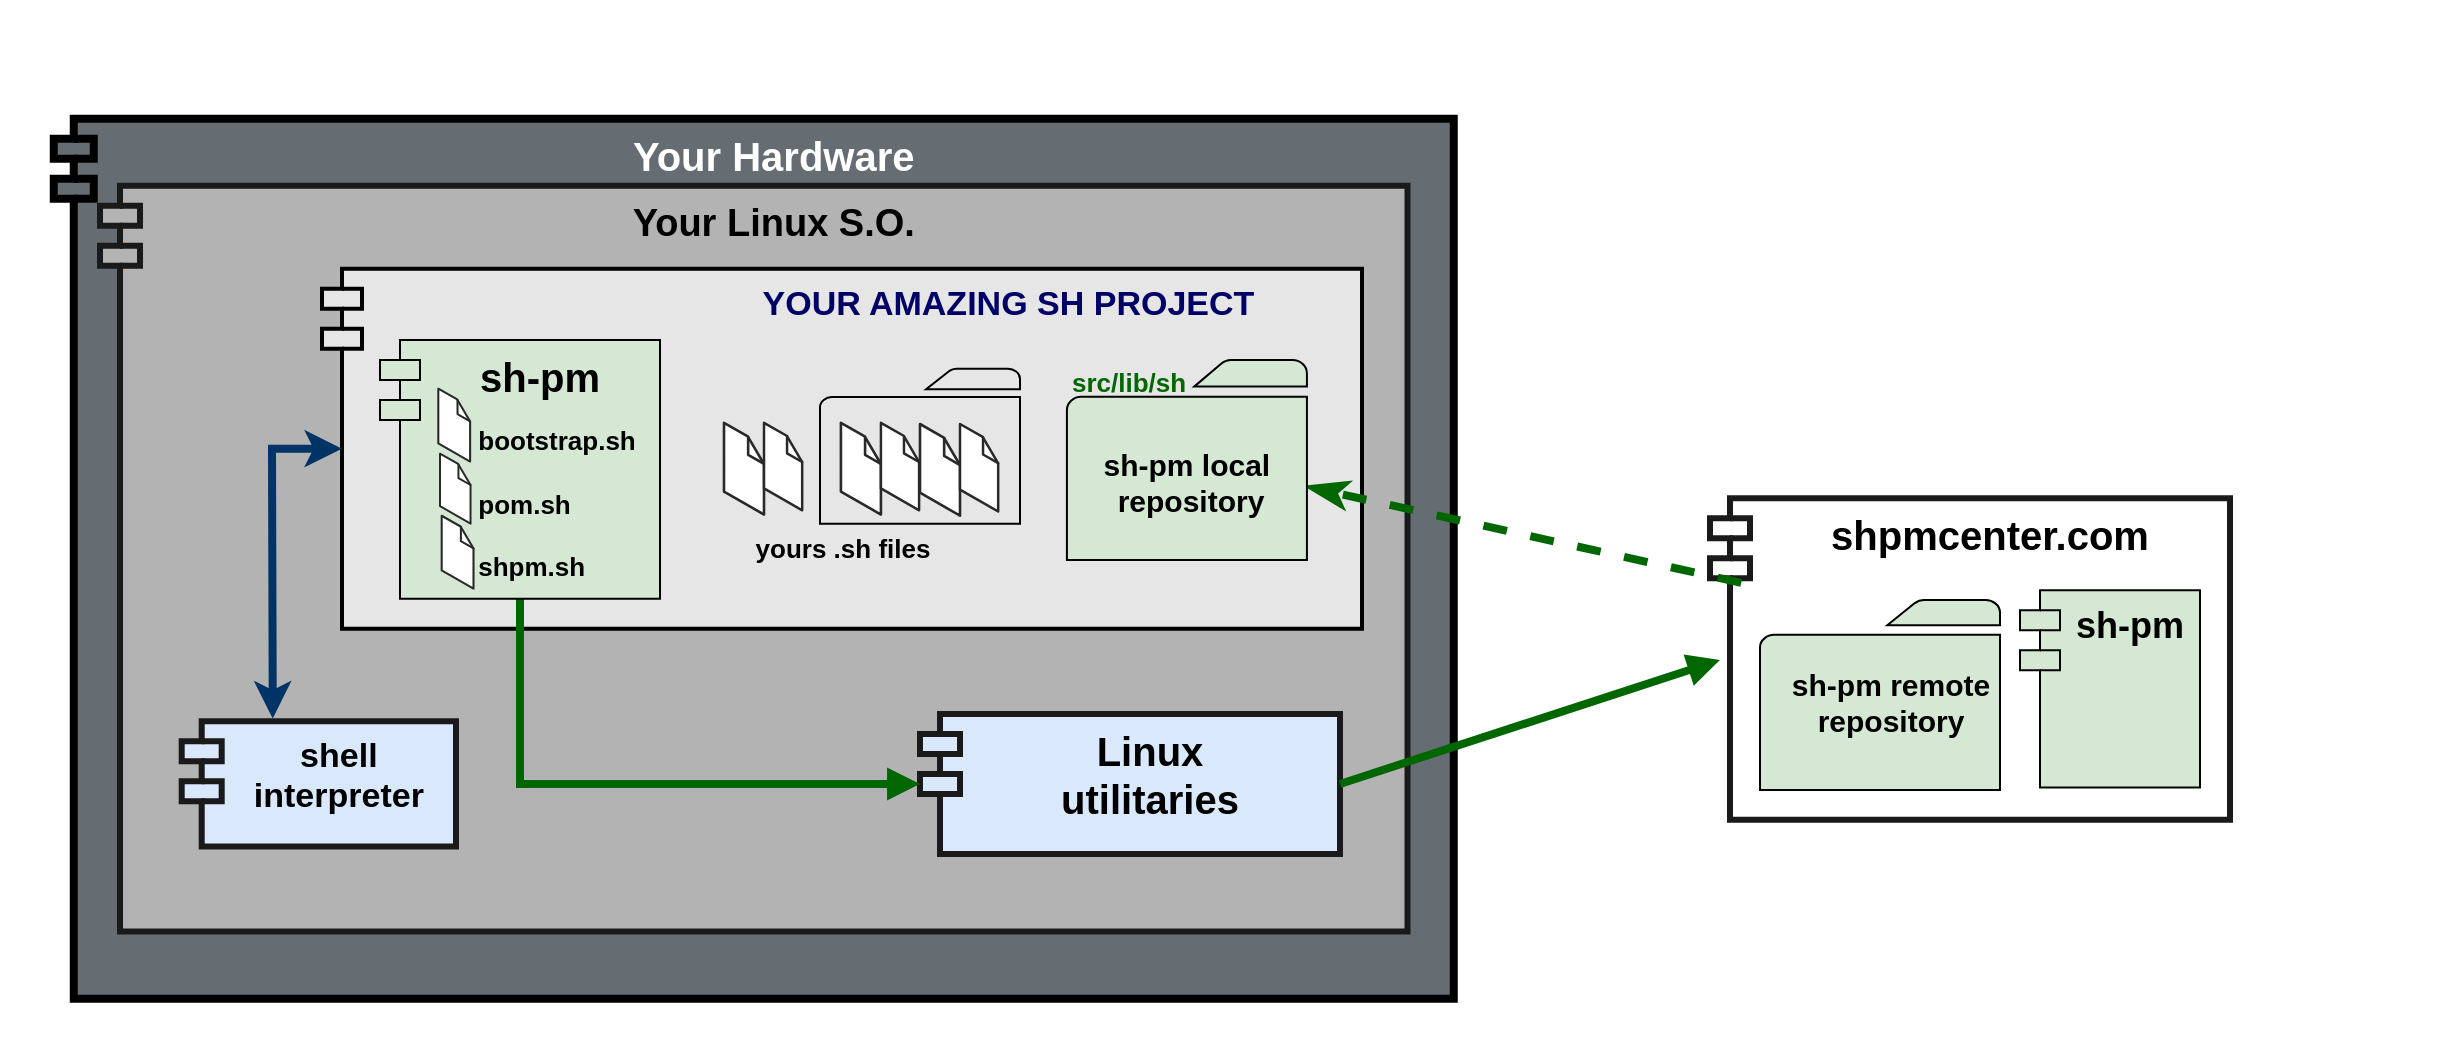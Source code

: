 <mxfile version="13.8.5" type="device"><diagram name="Page-1" id="b5b7bab2-c9e2-2cf4-8b2a-24fd1a2a6d21"><mxGraphModel dx="1953" dy="551" grid="1" gridSize="10" guides="1" tooltips="1" connect="1" arrows="1" fold="1" page="1" pageScale="1" pageWidth="827" pageHeight="1169" background="#ffffff" math="0" shadow="0"><root><mxCell id="0"/><mxCell id="1" parent="0"/><mxCell id="N5NYNGTdAisK5wvYHxDX-4" value="" style="rounded=0;whiteSpace=wrap;html=1;fillColor=none;strokeColor=none;" parent="1" vertex="1"><mxGeometry x="-800" y="20.0" width="1230" height="520" as="geometry"/></mxCell><mxCell id="dgTCH157ZfVVCuuj5Qg4-24" value="" style="group" parent="1" vertex="1" connectable="0"><mxGeometry x="70" y="294.33" width="350" height="170.0" as="geometry"/></mxCell><mxCell id="YamWet2K5LLav55rMYxL-27" value="" style="group" vertex="1" connectable="0" parent="dgTCH157ZfVVCuuj5Qg4-24"><mxGeometry x="-120" y="-140" width="470" height="310.0" as="geometry"/></mxCell><mxCell id="YamWet2K5LLav55rMYxL-16" value="" style="ellipse;fillColor=#ffffff;rounded=0;fontSize=18;strokeColor=none;" vertex="1" parent="YamWet2K5LLav55rMYxL-27"><mxGeometry y="155" width="148.421" height="155" as="geometry"/></mxCell><mxCell id="YamWet2K5LLav55rMYxL-17" value="" style="ellipse;fillColor=#ffffff;rounded=0;fontSize=18;strokeColor=none;" vertex="1" parent="YamWet2K5LLav55rMYxL-27"><mxGeometry x="49.474" y="77.5" width="123.684" height="139.5" as="geometry"/></mxCell><mxCell id="YamWet2K5LLav55rMYxL-19" value="" style="ellipse;fillColor=#ffffff;rounded=0;fontSize=18;strokeColor=none;" vertex="1" parent="YamWet2K5LLav55rMYxL-27"><mxGeometry x="296.842" y="124.0" width="173.158" height="186" as="geometry"/></mxCell><mxCell id="YamWet2K5LLav55rMYxL-22" value="" style="ellipse;fillColor=#ffffff;rounded=0;fontSize=18;strokeColor=none;" vertex="1" parent="YamWet2K5LLav55rMYxL-27"><mxGeometry x="247.368" y="31.0" width="148.421" height="186" as="geometry"/></mxCell><mxCell id="YamWet2K5LLav55rMYxL-23" value="" style="ellipse;fillColor=#ffffff;rounded=0;fontSize=18;strokeColor=none;" vertex="1" parent="YamWet2K5LLav55rMYxL-27"><mxGeometry x="222.632" width="98.947" height="186" as="geometry"/></mxCell><mxCell id="YamWet2K5LLav55rMYxL-24" value="" style="ellipse;fillColor=#ffffff;rounded=0;fontSize=18;strokeColor=none;" vertex="1" parent="YamWet2K5LLav55rMYxL-27"><mxGeometry x="123.68" width="126.32" height="190" as="geometry"/></mxCell><mxCell id="YamWet2K5LLav55rMYxL-25" value="" style="verticalLabelPosition=bottom;verticalAlign=top;html=1;shape=mxgraph.basic.rect;fillColor2=none;strokeWidth=1;size=20;indent=5;rounded=0;fillColor=#ffffff;fontSize=18;strokeColor=none;" vertex="1" parent="YamWet2K5LLav55rMYxL-27"><mxGeometry x="74.211" y="155" width="321.579" height="155" as="geometry"/></mxCell><mxCell id="Gy4LLj7FUCEnD8-n_qn3-2" value="shpmcenter.com" style="shape=module;align=left;spacingLeft=20;align=center;verticalAlign=top;fontStyle=1;fontSize=20;strokeWidth=3;strokeColor=#1A1A1A;fillColor=none;" parent="YamWet2K5LLav55rMYxL-27" vertex="1"><mxGeometry x="105" y="114.815" width="260" height="160.741" as="geometry"/></mxCell><mxCell id="dgTCH157ZfVVCuuj5Qg4-4" value="" style="pointerEvents=1;shadow=0;dashed=0;html=1;labelPosition=center;verticalLabelPosition=bottom;verticalAlign=top;outlineConnect=0;align=center;shape=mxgraph.office.concepts.folder;fontColor=#ffffff;fillColor=#D5E8D4;" parent="YamWet2K5LLav55rMYxL-27" vertex="1"><mxGeometry x="130" y="165.67" width="120" height="95" as="geometry"/></mxCell><mxCell id="dgTCH157ZfVVCuuj5Qg4-38" value="&lt;b style=&quot;font-size: 15px&quot;&gt;&lt;font style=&quot;font-size: 15px&quot;&gt;sh-pm remote&lt;br&gt;repository&lt;/font&gt;&lt;/b&gt;" style="text;html=1;align=center;verticalAlign=middle;resizable=0;points=[];autosize=1;" parent="YamWet2K5LLav55rMYxL-27" vertex="1"><mxGeometry x="140" y="202" width="110" height="30" as="geometry"/></mxCell><mxCell id="YamWet2K5LLav55rMYxL-56" value="" style="group" vertex="1" connectable="0" parent="YamWet2K5LLav55rMYxL-27"><mxGeometry x="260" y="134" width="110" height="140" as="geometry"/></mxCell><mxCell id="YamWet2K5LLav55rMYxL-57" value="sh-pm" style="shape=module;align=left;spacingLeft=20;align=center;verticalAlign=top;fontStyle=1;fontSize=18;fillColor=#d5e8d4;" vertex="1" parent="YamWet2K5LLav55rMYxL-56"><mxGeometry y="26.838" width="90" height="98.616" as="geometry"/></mxCell><mxCell id="Gy4LLj7FUCEnD8-n_qn3-20" value="Your Hardware" style="shape=module;align=left;spacingLeft=20;align=center;verticalAlign=top;fontStyle=1;fontSize=20;strokeWidth=4;fillColor=#656D73;fontColor=#FFFFFF;" parent="1" vertex="1"><mxGeometry x="-773.12" y="79.33" width="700" height="440" as="geometry"/></mxCell><mxCell id="Gy4LLj7FUCEnD8-n_qn3-19" value="Your Linux S.O." style="shape=module;align=left;spacingLeft=20;align=center;verticalAlign=top;fontStyle=1;fontSize=19;fillColor=#B3B3B3;strokeColor=#1A1A1A;strokeWidth=3;" parent="1" vertex="1"><mxGeometry x="-749.99" y="112.92" width="653.75" height="372.83" as="geometry"/></mxCell><mxCell id="Gy4LLj7FUCEnD8-n_qn3-12" value="shell &#10;interpreter" style="shape=module;align=left;spacingLeft=20;align=center;verticalAlign=top;fontStyle=1;fontSize=17;fillColor=#dae8fc;strokeWidth=3;strokeColor=#1A1A1A;" parent="1" vertex="1"><mxGeometry x="-709.15" y="380.65" width="137.15" height="62.64" as="geometry"/></mxCell><mxCell id="Gy4LLj7FUCEnD8-n_qn3-28" value="Linux &#10;utilitaries" style="shape=module;align=left;spacingLeft=20;align=center;verticalAlign=top;fontStyle=1;fontSize=20;fillColor=#dae8fc;strokeWidth=3;strokeColor=#1A1A1A;" parent="1" vertex="1"><mxGeometry x="-340" y="376.97" width="210" height="70" as="geometry"/></mxCell><mxCell id="Gy4LLj7FUCEnD8-n_qn3-26" value="                               YOUR AMAZING SH PROJECT&#10;" style="shape=module;align=left;spacingLeft=20;align=center;verticalAlign=top;fontStyle=1;fontSize=17;strokeWidth=2;fillColor=#E6E6E6;fontColor=#000066;" parent="1" vertex="1"><mxGeometry x="-639" y="154.33" width="520" height="180" as="geometry"/></mxCell><mxCell id="dgTCH157ZfVVCuuj5Qg4-36" value="" style="endArrow=classic;startArrow=classic;html=1;strokeWidth=4;exitX=0.332;exitY=-0.022;exitDx=0;exitDy=0;rounded=0;entryX=0;entryY=0.5;entryDx=10;entryDy=0;entryPerimeter=0;exitPerimeter=0;strokeColor=#003366;" parent="1" source="Gy4LLj7FUCEnD8-n_qn3-12" target="Gy4LLj7FUCEnD8-n_qn3-26" edge="1"><mxGeometry width="50" height="50" relative="1" as="geometry"><mxPoint x="-530.43" y="364.33" as="sourcePoint"/><mxPoint x="-580" y="229.33" as="targetPoint"/><Array as="points"><mxPoint x="-664" y="244.33"/></Array></mxGeometry></mxCell><mxCell id="Gy4LLj7FUCEnD8-n_qn3-5" value="" style="html=1;verticalAlign=bottom;endArrow=block;fontSize=20;exitX=0.5;exitY=1;exitDx=0;exitDy=0;fillColor=#e51400;strokeWidth=4;rounded=0;strokeColor=#006600;" parent="1" source="Gy4LLj7FUCEnD8-n_qn3-1" target="Gy4LLj7FUCEnD8-n_qn3-28" edge="1"><mxGeometry width="80" relative="1" as="geometry"><mxPoint x="-300" y="237.33" as="sourcePoint"/><mxPoint x="-350" y="395.813" as="targetPoint"/><Array as="points"><mxPoint x="-540" y="412"/></Array></mxGeometry></mxCell><mxCell id="YamWet2K5LLav55rMYxL-35" value="" style="group" vertex="1" connectable="0" parent="1"><mxGeometry x="-438" y="231.41" width="39.088" height="45.85" as="geometry"/></mxCell><mxCell id="dgTCH157ZfVVCuuj5Qg4-31" value="" style="verticalLabelPosition=bottom;html=1;verticalAlign=top;strokeWidth=1;align=left;outlineConnect=0;dashed=0;outlineConnect=0;shape=mxgraph.aws3d.file;aspect=fixed;strokeColor=#292929;" parent="YamWet2K5LLav55rMYxL-35" vertex="1"><mxGeometry y="2.842e-14" width="20" height="45.85" as="geometry"/></mxCell><mxCell id="dgTCH157ZfVVCuuj5Qg4-30" value="" style="verticalLabelPosition=bottom;html=1;verticalAlign=top;strokeWidth=1;align=center;outlineConnect=0;dashed=0;outlineConnect=0;shape=mxgraph.aws3d.file;aspect=fixed;strokeColor=#292929;" parent="YamWet2K5LLav55rMYxL-35" vertex="1"><mxGeometry x="20.002" width="19.086" height="43.75" as="geometry"/></mxCell><mxCell id="YamWet2K5LLav55rMYxL-42" value="&lt;p style=&quot;line-height: 80%&quot;&gt;&lt;/p&gt;&lt;div style=&quot;text-align: left ; font-size: 13px&quot;&gt;&lt;b&gt;yours .sh files&lt;/b&gt;&lt;/div&gt;&lt;p&gt;&lt;/p&gt;" style="text;html=1;align=center;verticalAlign=middle;resizable=0;points=[];autosize=1;" vertex="1" parent="1"><mxGeometry x="-429.002" y="274.332" width="100" height="40" as="geometry"/></mxCell><mxCell id="Gy4LLj7FUCEnD8-n_qn3-6" value="" style="html=1;verticalAlign=bottom;endArrow=block;fontSize=20;exitX=1;exitY=0.5;exitDx=0;exitDy=0;fillColor=#e51400;strokeWidth=4;strokeColor=#006600;" parent="1" source="Gy4LLj7FUCEnD8-n_qn3-28" edge="1"><mxGeometry width="80" relative="1" as="geometry"><mxPoint x="-97.88" y="416.69" as="sourcePoint"/><mxPoint x="60" y="350" as="targetPoint"/></mxGeometry></mxCell><mxCell id="Gy4LLj7FUCEnD8-n_qn3-8" value="" style="html=1;verticalAlign=bottom;endArrow=classicThin;dashed=1;endSize=8;fontSize=20;exitX=0.06;exitY=0.263;exitDx=0;exitDy=0;exitPerimeter=0;fillColor=#e51400;strokeWidth=4;endFill=1;rounded=0;strokeColor=#006600;" parent="1" source="Gy4LLj7FUCEnD8-n_qn3-2" target="dgTCH157ZfVVCuuj5Qg4-1" edge="1"><mxGeometry relative="1" as="geometry"><mxPoint x="-10" y="204.33" as="sourcePoint"/><mxPoint x="-290" y="102.33" as="targetPoint"/><Array as="points"/></mxGeometry></mxCell><mxCell id="YamWet2K5LLav55rMYxL-46" value="" style="group" vertex="1" connectable="0" parent="1"><mxGeometry x="-290" y="200" width="143.46" height="130" as="geometry"/></mxCell><mxCell id="dgTCH157ZfVVCuuj5Qg4-1" value="" style="pointerEvents=1;shadow=0;dashed=0;html=1;labelPosition=center;verticalLabelPosition=bottom;verticalAlign=top;outlineConnect=0;align=center;shape=mxgraph.office.concepts.folder;fontColor=#ffffff;fillColor=#D5E8D4;" parent="YamWet2K5LLav55rMYxL-46" vertex="1"><mxGeometry x="23.46" width="120" height="100" as="geometry"/></mxCell><mxCell id="YamWet2K5LLav55rMYxL-40" value="&lt;p style=&quot;line-height: 80%&quot;&gt;&lt;/p&gt;&lt;div style=&quot;text-align: left ; font-size: 13px&quot;&gt;&lt;b&gt;&lt;font color=&quot;#006600&quot;&gt;src/lib/sh&lt;/font&gt;&lt;/b&gt;&lt;/div&gt;&lt;p&gt;&lt;/p&gt;" style="text;html=1;align=center;verticalAlign=middle;resizable=0;points=[];autosize=1;" vertex="1" parent="YamWet2K5LLav55rMYxL-46"><mxGeometry x="18.748" y="-9.284" width="70" height="40" as="geometry"/></mxCell><mxCell id="YamWet2K5LLav55rMYxL-29" value="" style="group" vertex="1" connectable="0" parent="YamWet2K5LLav55rMYxL-46"><mxGeometry y="29.783" width="107.5" height="84.763" as="geometry"/></mxCell><mxCell id="dgTCH157ZfVVCuuj5Qg4-37" value="&lt;b style=&quot;font-size: 15px&quot;&gt;&lt;font style=&quot;font-size: 15px&quot;&gt;sh-pm local&amp;nbsp;&lt;br&gt;repository&lt;/font&gt;&lt;/b&gt;" style="text;html=1;align=center;verticalAlign=middle;resizable=0;points=[];autosize=1;" parent="YamWet2K5LLav55rMYxL-29" vertex="1"><mxGeometry x="34.998" y="16.369" width="100" height="30" as="geometry"/></mxCell><mxCell id="YamWet2K5LLav55rMYxL-51" value="" style="group" vertex="1" connectable="0" parent="1"><mxGeometry x="-390" y="204.33" width="100" height="77.5" as="geometry"/></mxCell><mxCell id="YamWet2K5LLav55rMYxL-34" value="" style="pointerEvents=1;shadow=0;dashed=0;html=1;labelPosition=center;verticalLabelPosition=bottom;verticalAlign=top;outlineConnect=0;align=center;shape=mxgraph.office.concepts.folder;fontColor=#ffffff;fillColor=none;" vertex="1" parent="YamWet2K5LLav55rMYxL-51"><mxGeometry width="100" height="77.5" as="geometry"/></mxCell><mxCell id="YamWet2K5LLav55rMYxL-50" value="" style="group" vertex="1" connectable="0" parent="YamWet2K5LLav55rMYxL-51"><mxGeometry x="10.46" y="27.08" width="78.628" height="46.44" as="geometry"/></mxCell><mxCell id="YamWet2K5LLav55rMYxL-36" value="" style="group" vertex="1" connectable="0" parent="YamWet2K5LLav55rMYxL-50"><mxGeometry width="39.088" height="45.85" as="geometry"/></mxCell><mxCell id="YamWet2K5LLav55rMYxL-37" value="" style="verticalLabelPosition=bottom;html=1;verticalAlign=top;strokeWidth=1;align=left;outlineConnect=0;dashed=0;outlineConnect=0;shape=mxgraph.aws3d.file;aspect=fixed;strokeColor=#292929;" vertex="1" parent="YamWet2K5LLav55rMYxL-36"><mxGeometry y="2.842e-14" width="20" height="45.85" as="geometry"/></mxCell><mxCell id="YamWet2K5LLav55rMYxL-38" value="" style="verticalLabelPosition=bottom;html=1;verticalAlign=top;strokeWidth=1;align=center;outlineConnect=0;dashed=0;outlineConnect=0;shape=mxgraph.aws3d.file;aspect=fixed;strokeColor=#292929;" vertex="1" parent="YamWet2K5LLav55rMYxL-36"><mxGeometry x="20.002" width="19.086" height="43.75" as="geometry"/></mxCell><mxCell id="YamWet2K5LLav55rMYxL-47" value="" style="group" vertex="1" connectable="0" parent="YamWet2K5LLav55rMYxL-50"><mxGeometry x="39.54" y="0.59" width="39.088" height="45.85" as="geometry"/></mxCell><mxCell id="YamWet2K5LLav55rMYxL-48" value="" style="verticalLabelPosition=bottom;html=1;verticalAlign=top;strokeWidth=1;align=left;outlineConnect=0;dashed=0;outlineConnect=0;shape=mxgraph.aws3d.file;aspect=fixed;strokeColor=#292929;" vertex="1" parent="YamWet2K5LLav55rMYxL-47"><mxGeometry y="2.842e-14" width="20" height="45.85" as="geometry"/></mxCell><mxCell id="YamWet2K5LLav55rMYxL-49" value="" style="verticalLabelPosition=bottom;html=1;verticalAlign=top;strokeWidth=1;align=center;outlineConnect=0;dashed=0;outlineConnect=0;shape=mxgraph.aws3d.file;aspect=fixed;strokeColor=#292929;" vertex="1" parent="YamWet2K5LLav55rMYxL-47"><mxGeometry x="20.002" width="19.086" height="43.75" as="geometry"/></mxCell><mxCell id="YamWet2K5LLav55rMYxL-53" value="" style="group" vertex="1" connectable="0" parent="1"><mxGeometry x="-610" y="190" width="160.84" height="144.33" as="geometry"/></mxCell><mxCell id="Gy4LLj7FUCEnD8-n_qn3-1" value="sh-pm" style="shape=module;align=left;spacingLeft=20;align=center;verticalAlign=top;fontStyle=1;fontSize=20;fillColor=#d5e8d4;" parent="YamWet2K5LLav55rMYxL-53" vertex="1"><mxGeometry width="140" height="129.33" as="geometry"/></mxCell><mxCell id="YamWet2K5LLav55rMYxL-52" value="" style="group" vertex="1" connectable="0" parent="YamWet2K5LLav55rMYxL-53"><mxGeometry x="30" y="4.18" width="130.84" height="140.15" as="geometry"/></mxCell><mxCell id="YamWet2K5LLav55rMYxL-31" value="" style="group" vertex="1" connectable="0" parent="YamWet2K5LLav55rMYxL-52"><mxGeometry y="20.15" width="16.09" height="100" as="geometry"/></mxCell><mxCell id="YamWet2K5LLav55rMYxL-4" value="&lt;span style=&quot;color: rgba(0 , 0 , 0 , 0) ; font-family: monospace ; font-size: 0px&quot;&gt;POM&lt;/span&gt;" style="verticalLabelPosition=bottom;html=1;verticalAlign=top;strokeWidth=1;align=center;outlineConnect=0;dashed=0;outlineConnect=0;shape=mxgraph.aws3d.file;aspect=fixed;strokeColor=#292929;" vertex="1" parent="YamWet2K5LLav55rMYxL-31"><mxGeometry x="-0.843" width="15.905" height="36.458" as="geometry"/></mxCell><mxCell id="YamWet2K5LLav55rMYxL-5" value="&lt;br&gt;&lt;br&gt;&lt;br&gt;&lt;br&gt;" style="verticalLabelPosition=bottom;html=1;verticalAlign=top;strokeWidth=1;align=center;outlineConnect=0;dashed=0;outlineConnect=0;shape=mxgraph.aws3d.file;aspect=fixed;strokeColor=#292929;" vertex="1" parent="YamWet2K5LLav55rMYxL-31"><mxGeometry y="32.5" width="15.267" height="35" as="geometry"/></mxCell><mxCell id="YamWet2K5LLav55rMYxL-6" value="" style="verticalLabelPosition=bottom;html=1;verticalAlign=top;strokeWidth=1;align=center;outlineConnect=0;dashed=0;outlineConnect=0;shape=mxgraph.aws3d.file;aspect=fixed;strokeColor=#292929;" vertex="1" parent="YamWet2K5LLav55rMYxL-31"><mxGeometry x="0.843" y="63.542" width="15.905" height="36.458" as="geometry"/></mxCell><mxCell id="YamWet2K5LLav55rMYxL-32" value="" style="group" vertex="1" connectable="0" parent="YamWet2K5LLav55rMYxL-52"><mxGeometry x="0.84" width="130" height="140.15" as="geometry"/></mxCell><mxCell id="YamWet2K5LLav55rMYxL-33" value="&lt;p style=&quot;line-height: 80%&quot;&gt;&lt;/p&gt;&lt;div style=&quot;text-align: left ; font-size: 13px&quot;&gt;&lt;b&gt;&lt;font style=&quot;font-size: 13px&quot;&gt;&lt;br&gt;&lt;/font&gt;&lt;/b&gt;&lt;/div&gt;&lt;div style=&quot;text-align: left ; font-size: 13px&quot;&gt;&lt;b&gt;&lt;font style=&quot;font-size: 13px&quot;&gt;bootstrap.sh&lt;/font&gt;&lt;/b&gt;&lt;/div&gt;&lt;div style=&quot;text-align: left ; font-size: 13px&quot;&gt;&lt;br&gt;&lt;/div&gt;&lt;b style=&quot;font-size: 13px&quot;&gt;&lt;div style=&quot;text-align: left&quot;&gt;&lt;b&gt;&lt;font style=&quot;font-size: 13px&quot;&gt;pom.sh&lt;/font&gt;&lt;/b&gt;&lt;/div&gt;&lt;/b&gt;&lt;div style=&quot;text-align: left ; font-size: 13px&quot;&gt;&lt;br&gt;&lt;/div&gt;&lt;b style=&quot;font-size: 13px&quot;&gt;&lt;div style=&quot;text-align: left&quot;&gt;&lt;b&gt;&lt;font style=&quot;font-size: 13px&quot;&gt;shpm.sh&lt;/font&gt;&lt;/b&gt;&lt;/div&gt;&lt;/b&gt;&lt;p&gt;&lt;/p&gt;" style="text;html=1;align=center;verticalAlign=middle;resizable=0;points=[];autosize=1;" vertex="1" parent="YamWet2K5LLav55rMYxL-32"><mxGeometry x="11.818" y="15.152" width="90" height="110" as="geometry"/></mxCell></root></mxGraphModel></diagram></mxfile>